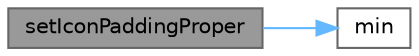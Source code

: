 digraph "setIconPaddingProper"
{
 // LATEX_PDF_SIZE
  bgcolor="transparent";
  edge [fontname=Helvetica,fontsize=10,labelfontname=Helvetica,labelfontsize=10];
  node [fontname=Helvetica,fontsize=10,shape=box,height=0.2,width=0.4];
  rankdir="LR";
  Node1 [id="Node000001",label="setIconPaddingProper",height=0.2,width=0.4,color="gray40", fillcolor="grey60", style="filled", fontcolor="black",tooltip="设置图标边距比例"];
  Node1 -> Node2 [id="edge1_Node000001_Node000002",color="steelblue1",style="solid",tooltip=" "];
  Node2 [id="Node000002",label="min",height=0.2,width=0.4,color="grey40", fillcolor="white", style="filled",URL="$class_interactive_button_base.html#a2f660e27ff5a853ec253b7631911e032",tooltip="获取最小值"];
}
